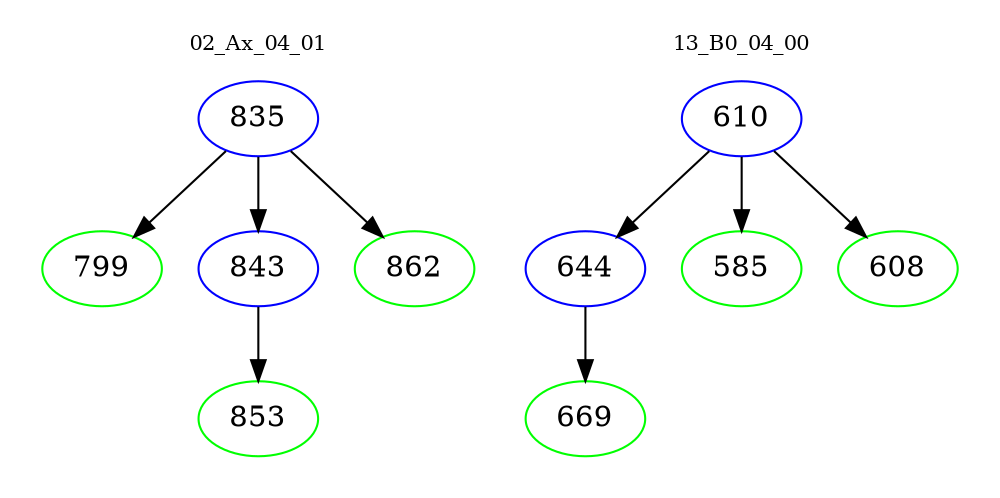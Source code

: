 digraph{
subgraph cluster_0 {
color = white
label = "02_Ax_04_01";
fontsize=10;
T0_835 [label="835", color="blue"]
T0_835 -> T0_799 [color="black"]
T0_799 [label="799", color="green"]
T0_835 -> T0_843 [color="black"]
T0_843 [label="843", color="blue"]
T0_843 -> T0_853 [color="black"]
T0_853 [label="853", color="green"]
T0_835 -> T0_862 [color="black"]
T0_862 [label="862", color="green"]
}
subgraph cluster_1 {
color = white
label = "13_B0_04_00";
fontsize=10;
T1_610 [label="610", color="blue"]
T1_610 -> T1_644 [color="black"]
T1_644 [label="644", color="blue"]
T1_644 -> T1_669 [color="black"]
T1_669 [label="669", color="green"]
T1_610 -> T1_585 [color="black"]
T1_585 [label="585", color="green"]
T1_610 -> T1_608 [color="black"]
T1_608 [label="608", color="green"]
}
}
